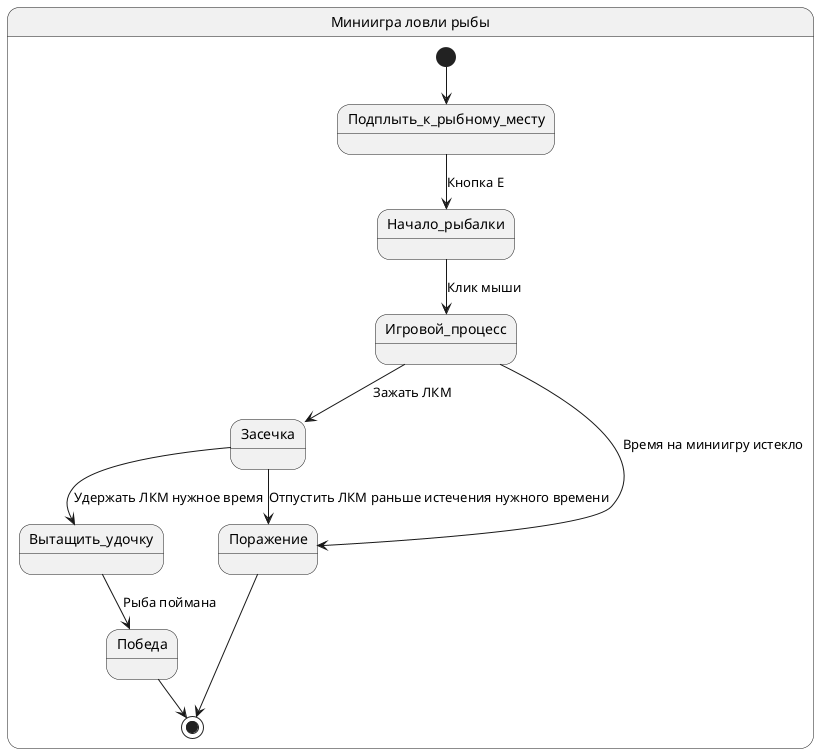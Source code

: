 @startuml
state "Миниигра ловли рыбы" as Fishing {
  [*] --> Подплыть_к_рыбному_месту
  Подплыть_к_рыбному_месту --> Начало_рыбалки : Кнопка Е
  Начало_рыбалки --> Игровой_процесс : Клик мыши
  Игровой_процесс --> Засечка : Зажать ЛКМ
  Засечка --> Вытащить_удочку : Удержать ЛКМ нужное время
  Засечка --> Поражение : Отпустить ЛКМ раньше истечения нужного времени
  Вытащить_удочку --> Победа : Рыба поймана
  Игровой_процесс --> Поражение : Время на миниигру истекло
  Поражение --> [*]
  Победа --> [*]
}
@enduml